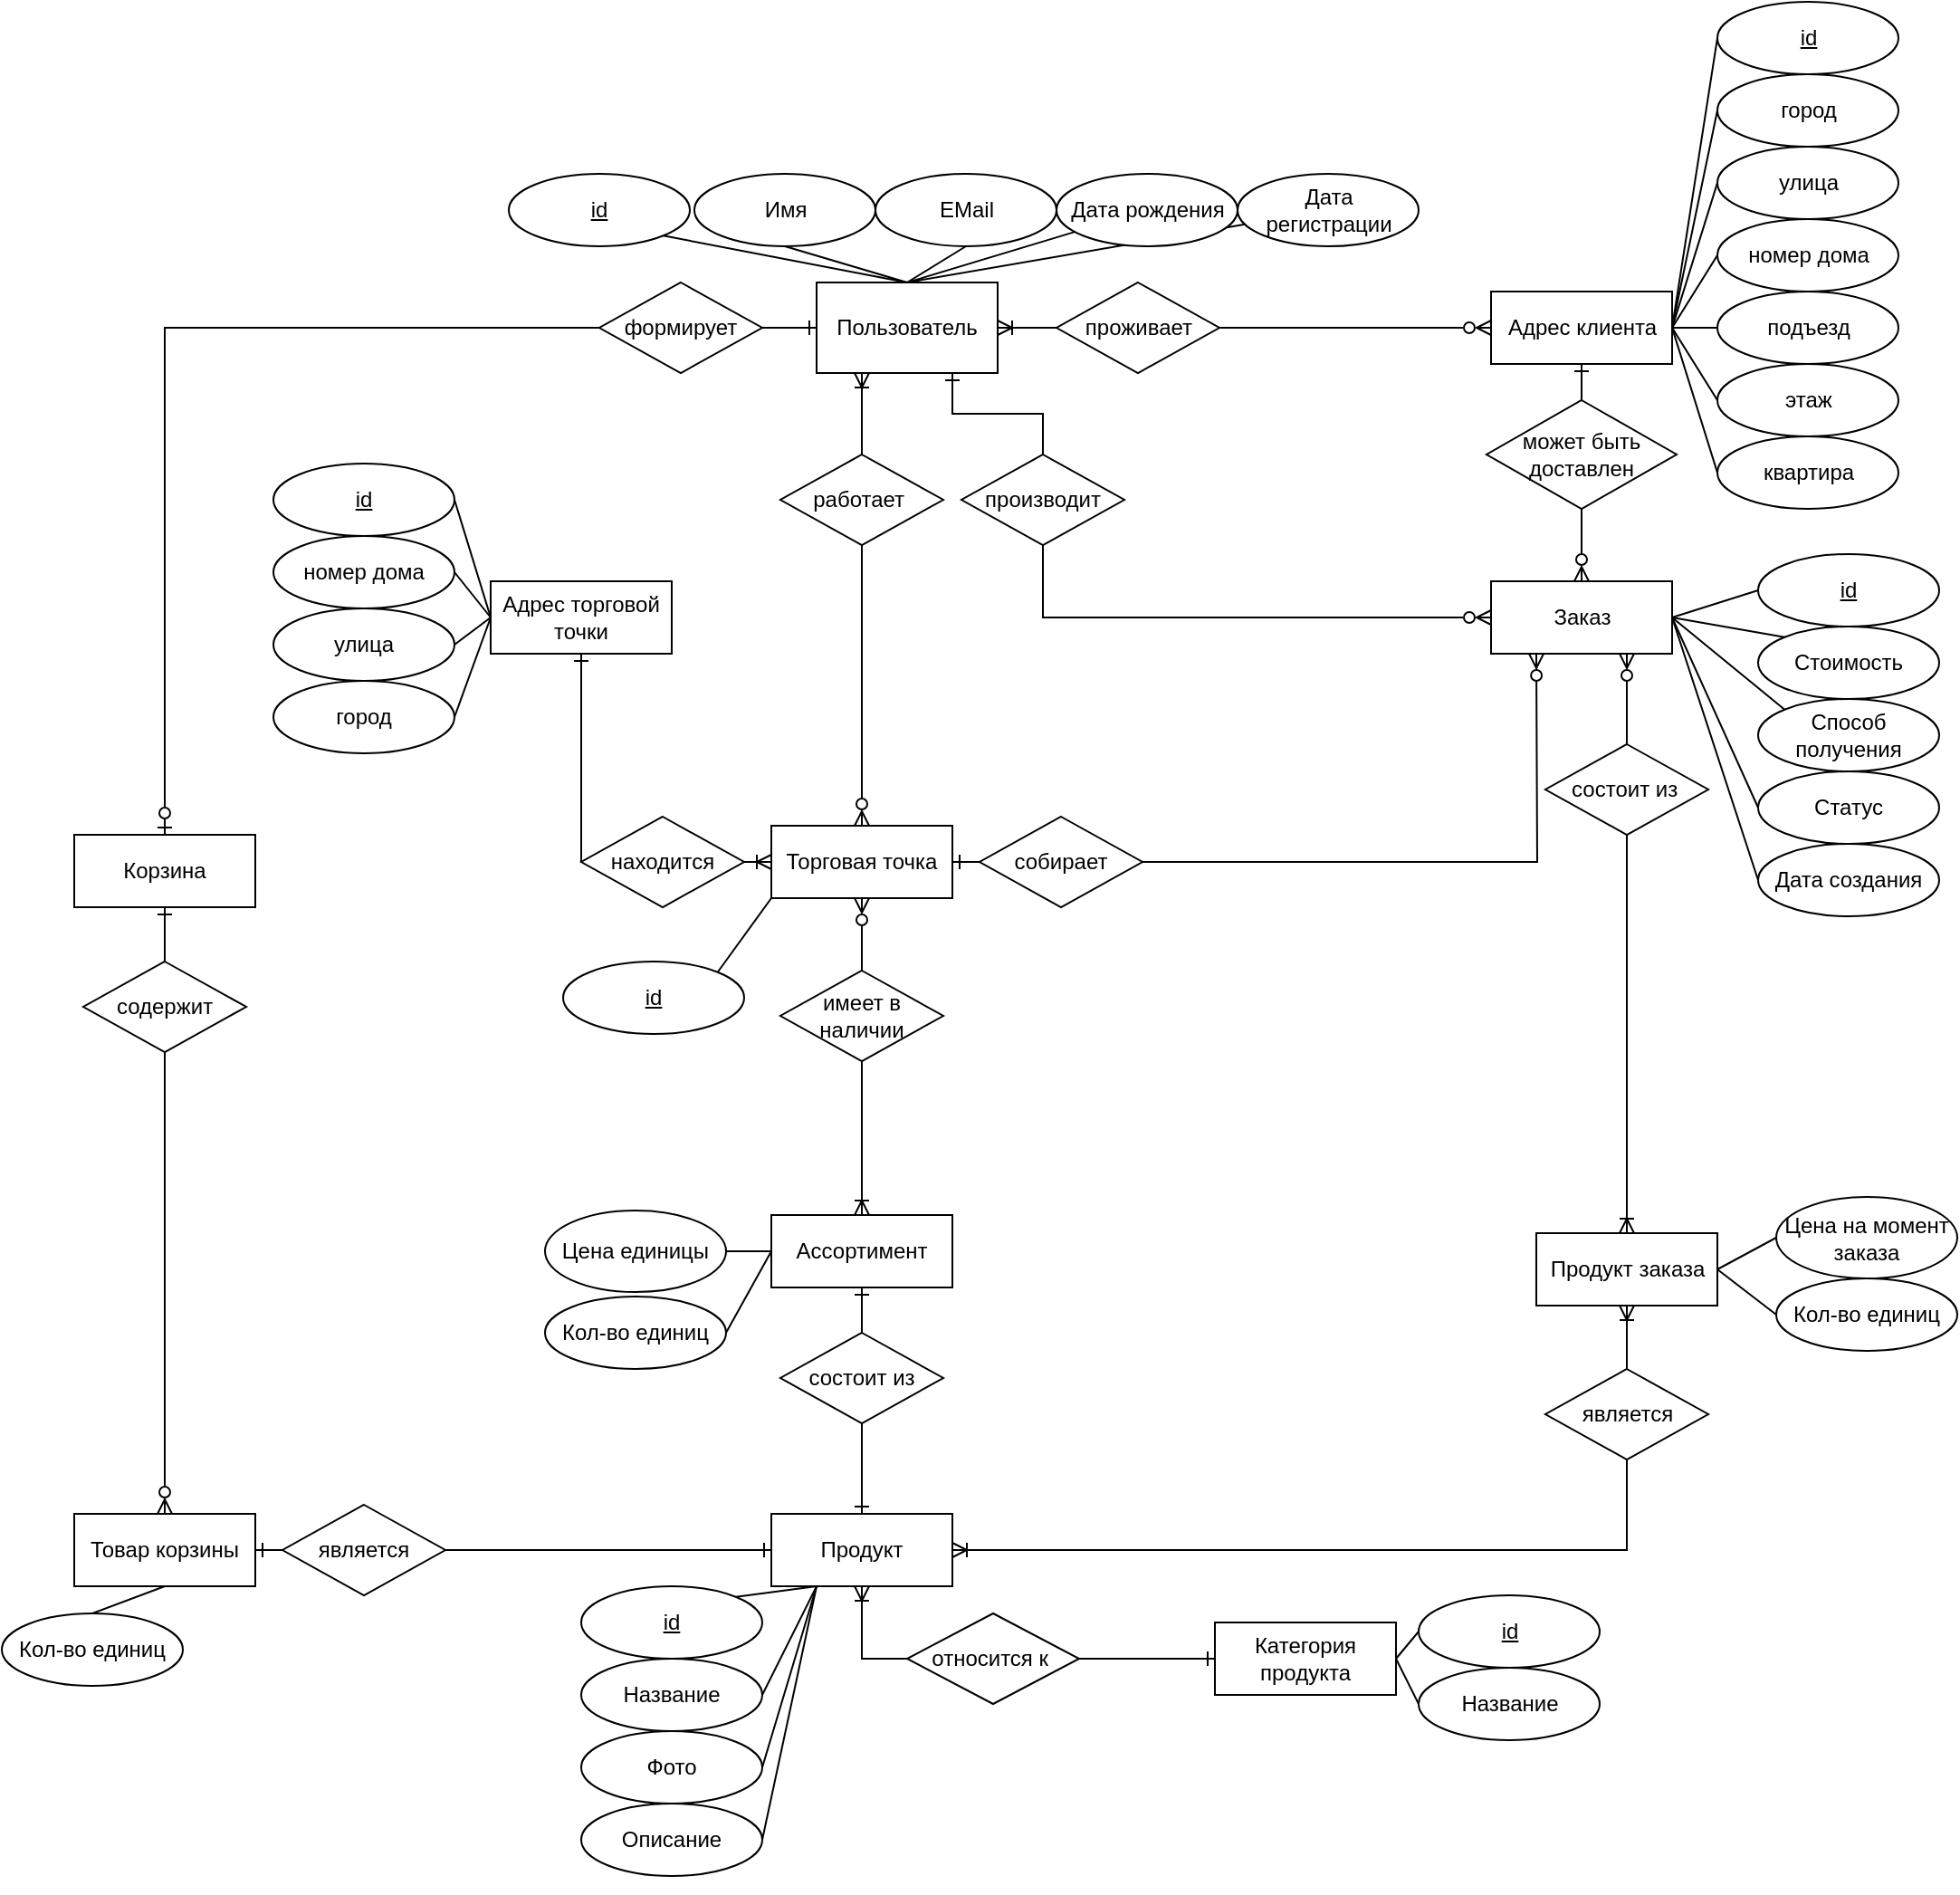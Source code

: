 <mxfile version="20.2.3" type="device"><diagram id="R2lEEEUBdFMjLlhIrx00" name="Page-1"><mxGraphModel dx="2272" dy="1873" grid="1" gridSize="10" guides="1" tooltips="1" connect="1" arrows="1" fold="1" page="1" pageScale="1" pageWidth="850" pageHeight="1100" math="0" shadow="0" extFonts="Permanent Marker^https://fonts.googleapis.com/css?family=Permanent+Marker"><root><mxCell id="0"/><mxCell id="1" parent="0"/><mxCell id="U20FG_ECyOCE9orLA3oo-28" style="rounded=0;orthogonalLoop=1;jettySize=auto;html=1;exitX=0.5;exitY=0;exitDx=0;exitDy=0;endArrow=none;endFill=0;" parent="1" source="U20FG_ECyOCE9orLA3oo-1" target="U20FG_ECyOCE9orLA3oo-9" edge="1"><mxGeometry relative="1" as="geometry"/></mxCell><mxCell id="U20FG_ECyOCE9orLA3oo-31" style="shape=connector;rounded=0;orthogonalLoop=1;jettySize=auto;html=1;exitX=0.5;exitY=0;exitDx=0;exitDy=0;labelBackgroundColor=default;fontFamily=Helvetica;fontSize=11;fontColor=default;endArrow=none;endFill=0;strokeColor=default;" parent="1" source="U20FG_ECyOCE9orLA3oo-1" target="U20FG_ECyOCE9orLA3oo-15" edge="1"><mxGeometry relative="1" as="geometry"/></mxCell><mxCell id="U20FG_ECyOCE9orLA3oo-32" style="shape=connector;rounded=0;orthogonalLoop=1;jettySize=auto;html=1;exitX=0.5;exitY=0;exitDx=0;exitDy=0;entryX=0.5;entryY=1;entryDx=0;entryDy=0;labelBackgroundColor=default;fontFamily=Helvetica;fontSize=11;fontColor=default;endArrow=none;endFill=0;strokeColor=default;" parent="1" source="U20FG_ECyOCE9orLA3oo-1" target="U20FG_ECyOCE9orLA3oo-10" edge="1"><mxGeometry relative="1" as="geometry"/></mxCell><mxCell id="U20FG_ECyOCE9orLA3oo-33" style="shape=connector;rounded=0;orthogonalLoop=1;jettySize=auto;html=1;exitX=0.5;exitY=0;exitDx=0;exitDy=0;entryX=1;entryY=1;entryDx=0;entryDy=0;labelBackgroundColor=default;fontFamily=Helvetica;fontSize=11;fontColor=default;endArrow=none;endFill=0;strokeColor=default;" parent="1" source="U20FG_ECyOCE9orLA3oo-1" target="U20FG_ECyOCE9orLA3oo-7" edge="1"><mxGeometry relative="1" as="geometry"/></mxCell><mxCell id="1pw1rTgj_6xdstITF7Y5-131" style="edgeStyle=orthogonalEdgeStyle;rounded=0;orthogonalLoop=1;jettySize=auto;html=1;exitX=0.75;exitY=1;exitDx=0;exitDy=0;startArrow=ERone;startFill=0;endArrow=none;endFill=0;entryX=0.5;entryY=0;entryDx=0;entryDy=0;" edge="1" parent="1" source="U20FG_ECyOCE9orLA3oo-1" target="1pw1rTgj_6xdstITF7Y5-12"><mxGeometry relative="1" as="geometry"><mxPoint x="400" y="190" as="targetPoint"/></mxGeometry></mxCell><mxCell id="U20FG_ECyOCE9orLA3oo-1" value="Пользователь" style="whiteSpace=wrap;html=1;align=center;" parent="1" vertex="1"><mxGeometry x="270" y="60" width="100" height="50" as="geometry"/></mxCell><mxCell id="U20FG_ECyOCE9orLA3oo-7" value="id" style="ellipse;whiteSpace=wrap;html=1;align=center;fontStyle=4;" parent="1" vertex="1"><mxGeometry x="100" width="100" height="40" as="geometry"/></mxCell><mxCell id="U20FG_ECyOCE9orLA3oo-9" value="Дата рождения" style="ellipse;whiteSpace=wrap;html=1;align=center;" parent="1" vertex="1"><mxGeometry x="402.5" width="100" height="40" as="geometry"/></mxCell><mxCell id="U20FG_ECyOCE9orLA3oo-10" value="Имя" style="ellipse;whiteSpace=wrap;html=1;align=center;" parent="1" vertex="1"><mxGeometry x="202.5" width="100" height="40" as="geometry"/></mxCell><mxCell id="x06Qnozchg4ZHrSEss-6-11" style="edgeStyle=orthogonalEdgeStyle;shape=connector;rounded=0;orthogonalLoop=1;jettySize=auto;html=1;exitX=0.5;exitY=0;exitDx=0;exitDy=0;labelBackgroundColor=default;fontFamily=Helvetica;fontSize=11;fontColor=default;endArrow=ERone;endFill=0;strokeColor=default;entryX=0.5;entryY=1;entryDx=0;entryDy=0;startArrow=none;" parent="1" source="x06Qnozchg4ZHrSEss-6-12" target="x06Qnozchg4ZHrSEss-6-10" edge="1"><mxGeometry relative="1" as="geometry"><mxPoint x="-100" y="485" as="targetPoint"/></mxGeometry></mxCell><mxCell id="x06Qnozchg4ZHrSEss-6-18" style="edgeStyle=orthogonalEdgeStyle;shape=connector;rounded=0;orthogonalLoop=1;jettySize=auto;html=1;exitX=0.5;exitY=0;exitDx=0;exitDy=0;entryX=0.5;entryY=1;entryDx=0;entryDy=0;labelBackgroundColor=default;fontFamily=Helvetica;fontSize=11;fontColor=default;startArrow=none;startFill=0;endArrow=ERzeroToMany;endFill=0;strokeColor=default;" parent="1" source="x06Qnozchg4ZHrSEss-6-19" target="x06Qnozchg4ZHrSEss-6-17" edge="1"><mxGeometry relative="1" as="geometry"/></mxCell><mxCell id="1pw1rTgj_6xdstITF7Y5-3" style="orthogonalLoop=1;jettySize=auto;html=1;entryX=1;entryY=0.5;entryDx=0;entryDy=0;startArrow=none;startFill=0;endArrow=none;endFill=0;rounded=0;exitX=0;exitY=0.5;exitDx=0;exitDy=0;" edge="1" parent="1" source="1pw1rTgj_6xdstITF7Y5-114" target="1pw1rTgj_6xdstITF7Y5-2"><mxGeometry relative="1" as="geometry"><mxPoint x="300" y="780" as="sourcePoint"/></mxGeometry></mxCell><mxCell id="1pw1rTgj_6xdstITF7Y5-69" style="edgeStyle=orthogonalEdgeStyle;rounded=0;orthogonalLoop=1;jettySize=auto;html=1;exitX=1;exitY=0.5;exitDx=0;exitDy=0;entryX=0.5;entryY=1;entryDx=0;entryDy=0;startArrow=ERoneToMany;startFill=0;endArrow=none;endFill=0;" edge="1" parent="1" source="U20FG_ECyOCE9orLA3oo-12" target="1pw1rTgj_6xdstITF7Y5-66"><mxGeometry relative="1" as="geometry"/></mxCell><mxCell id="1pw1rTgj_6xdstITF7Y5-98" style="edgeStyle=orthogonalEdgeStyle;rounded=0;orthogonalLoop=1;jettySize=auto;html=1;exitX=0.5;exitY=1;exitDx=0;exitDy=0;entryX=0;entryY=0.5;entryDx=0;entryDy=0;startArrow=ERoneToMany;startFill=0;endArrow=none;endFill=0;" edge="1" parent="1" source="U20FG_ECyOCE9orLA3oo-12" target="1pw1rTgj_6xdstITF7Y5-97"><mxGeometry relative="1" as="geometry"/></mxCell><mxCell id="1pw1rTgj_6xdstITF7Y5-111" style="edgeStyle=orthogonalEdgeStyle;rounded=0;orthogonalLoop=1;jettySize=auto;html=1;startArrow=ERone;startFill=0;endArrow=none;endFill=0;" edge="1" parent="1" source="U20FG_ECyOCE9orLA3oo-12" target="1pw1rTgj_6xdstITF7Y5-109"><mxGeometry relative="1" as="geometry"/></mxCell><mxCell id="1pw1rTgj_6xdstITF7Y5-118" style="edgeStyle=orthogonalEdgeStyle;rounded=0;orthogonalLoop=1;jettySize=auto;html=1;exitX=0.5;exitY=0;exitDx=0;exitDy=0;entryX=0.5;entryY=1;entryDx=0;entryDy=0;startArrow=ERone;startFill=0;endArrow=none;endFill=0;" edge="1" parent="1" source="U20FG_ECyOCE9orLA3oo-12" target="1pw1rTgj_6xdstITF7Y5-115"><mxGeometry relative="1" as="geometry"/></mxCell><mxCell id="U20FG_ECyOCE9orLA3oo-12" value="Продукт" style="whiteSpace=wrap;html=1;align=center;" parent="1" vertex="1"><mxGeometry x="245" y="740" width="100" height="40" as="geometry"/></mxCell><mxCell id="U20FG_ECyOCE9orLA3oo-13" value="Фото" style="ellipse;whiteSpace=wrap;html=1;align=center;" parent="1" vertex="1"><mxGeometry x="140" y="860" width="100" height="40" as="geometry"/></mxCell><mxCell id="U20FG_ECyOCE9orLA3oo-14" value="Описание" style="ellipse;whiteSpace=wrap;html=1;align=center;" parent="1" vertex="1"><mxGeometry x="140" y="900" width="100" height="40" as="geometry"/></mxCell><mxCell id="U20FG_ECyOCE9orLA3oo-15" value="Дата регистрации" style="ellipse;whiteSpace=wrap;html=1;align=center;" parent="1" vertex="1"><mxGeometry x="502.5" width="100" height="40" as="geometry"/></mxCell><mxCell id="U20FG_ECyOCE9orLA3oo-18" value="id" style="ellipse;whiteSpace=wrap;html=1;align=center;fontStyle=4;" parent="1" vertex="1"><mxGeometry x="140" y="780" width="100" height="40" as="geometry"/></mxCell><mxCell id="U20FG_ECyOCE9orLA3oo-39" value="" style="edgeStyle=orthogonalEdgeStyle;fontSize=12;html=1;endArrow=ERzeroToMany;rounded=0;exitX=1;exitY=0.5;exitDx=0;exitDy=0;startArrow=none;startFill=0;entryX=0;entryY=0.5;entryDx=0;entryDy=0;endFill=0;" parent="1" source="1pw1rTgj_6xdstITF7Y5-32" target="1pw1rTgj_6xdstITF7Y5-34" edge="1"><mxGeometry width="100" height="100" relative="1" as="geometry"><mxPoint x="527.5" y="95" as="sourcePoint"/><mxPoint x="537.5" y="95" as="targetPoint"/><Array as="points"/></mxGeometry></mxCell><mxCell id="U20FG_ECyOCE9orLA3oo-49" style="shape=connector;rounded=0;orthogonalLoop=1;jettySize=auto;html=1;exitX=0.25;exitY=1;exitDx=0;exitDy=0;entryX=1;entryY=0;entryDx=0;entryDy=0;labelBackgroundColor=default;fontFamily=Helvetica;fontSize=11;fontColor=default;endArrow=none;endFill=0;strokeColor=default;" parent="1" source="U20FG_ECyOCE9orLA3oo-12" target="U20FG_ECyOCE9orLA3oo-18" edge="1"><mxGeometry relative="1" as="geometry"><mxPoint x="260" y="380" as="sourcePoint"/><mxPoint x="140" y="410" as="targetPoint"/></mxGeometry></mxCell><mxCell id="U20FG_ECyOCE9orLA3oo-50" style="shape=connector;rounded=0;orthogonalLoop=1;jettySize=auto;html=1;exitX=0.25;exitY=1;exitDx=0;exitDy=0;entryX=1;entryY=0.5;entryDx=0;entryDy=0;labelBackgroundColor=default;fontFamily=Helvetica;fontSize=11;fontColor=default;endArrow=none;endFill=0;strokeColor=default;" parent="1" source="U20FG_ECyOCE9orLA3oo-12" target="U20FG_ECyOCE9orLA3oo-13" edge="1"><mxGeometry relative="1" as="geometry"><mxPoint x="305" y="830" as="sourcePoint"/><mxPoint x="180" y="900" as="targetPoint"/></mxGeometry></mxCell><mxCell id="U20FG_ECyOCE9orLA3oo-52" style="shape=connector;rounded=0;orthogonalLoop=1;jettySize=auto;html=1;exitX=0.25;exitY=1;exitDx=0;exitDy=0;entryX=1;entryY=0.5;entryDx=0;entryDy=0;labelBackgroundColor=default;fontFamily=Helvetica;fontSize=11;fontColor=default;endArrow=none;endFill=0;strokeColor=default;" parent="1" source="U20FG_ECyOCE9orLA3oo-12" target="U20FG_ECyOCE9orLA3oo-14" edge="1"><mxGeometry relative="1" as="geometry"><mxPoint x="315" y="840" as="sourcePoint"/><mxPoint x="190" y="910" as="targetPoint"/></mxGeometry></mxCell><mxCell id="x06Qnozchg4ZHrSEss-6-2" value="улица" style="ellipse;whiteSpace=wrap;html=1;align=center;" parent="1" vertex="1"><mxGeometry x="-30" y="240" width="100" height="40" as="geometry"/></mxCell><mxCell id="x06Qnozchg4ZHrSEss-6-14" style="edgeStyle=orthogonalEdgeStyle;shape=connector;rounded=0;orthogonalLoop=1;jettySize=auto;html=1;entryX=0;entryY=0.5;entryDx=0;entryDy=0;labelBackgroundColor=default;fontFamily=Helvetica;fontSize=11;fontColor=default;startArrow=none;startFill=0;endArrow=ERone;endFill=0;strokeColor=default;exitX=1;exitY=0.5;exitDx=0;exitDy=0;" parent="1" source="1pw1rTgj_6xdstITF7Y5-136" target="U20FG_ECyOCE9orLA3oo-1" edge="1"><mxGeometry relative="1" as="geometry"><mxPoint x="-90" y="175" as="sourcePoint"/><Array as="points"/></mxGeometry></mxCell><mxCell id="x06Qnozchg4ZHrSEss-6-35" style="edgeStyle=orthogonalEdgeStyle;shape=connector;rounded=0;orthogonalLoop=1;jettySize=auto;html=1;exitX=0;exitY=0.5;exitDx=0;exitDy=0;entryX=1;entryY=0.5;entryDx=0;entryDy=0;labelBackgroundColor=default;fontFamily=Helvetica;fontSize=11;fontColor=default;startArrow=none;startFill=0;endArrow=ERone;endFill=0;strokeColor=default;" parent="1" source="x06Qnozchg4ZHrSEss-6-36" target="x06Qnozchg4ZHrSEss-6-17" edge="1"><mxGeometry relative="1" as="geometry"><Array as="points"/></mxGeometry></mxCell><mxCell id="x06Qnozchg4ZHrSEss-6-10" value="Корзина" style="whiteSpace=wrap;html=1;align=center;" parent="1" vertex="1"><mxGeometry x="-140" y="365" width="100" height="40" as="geometry"/></mxCell><mxCell id="x06Qnozchg4ZHrSEss-6-12" value="содержит" style="shape=rhombus;perimeter=rhombusPerimeter;whiteSpace=wrap;html=1;align=center;" parent="1" vertex="1"><mxGeometry x="-135" y="435" width="90" height="50" as="geometry"/></mxCell><mxCell id="x06Qnozchg4ZHrSEss-6-13" value="" style="edgeStyle=orthogonalEdgeStyle;shape=connector;rounded=0;orthogonalLoop=1;jettySize=auto;html=1;exitX=0.5;exitY=0;exitDx=0;exitDy=0;labelBackgroundColor=default;fontFamily=Helvetica;fontSize=11;fontColor=default;endArrow=none;endFill=0;strokeColor=default;entryX=0.5;entryY=1;entryDx=0;entryDy=0;startArrow=ERzeroToMany;startFill=0;" parent="1" source="1pw1rTgj_6xdstITF7Y5-108" target="x06Qnozchg4ZHrSEss-6-12" edge="1"><mxGeometry relative="1" as="geometry"><mxPoint x="-90" y="450" as="targetPoint"/><mxPoint x="270" y="535" as="sourcePoint"/></mxGeometry></mxCell><mxCell id="x06Qnozchg4ZHrSEss-6-16" value="" style="edgeStyle=orthogonalEdgeStyle;shape=connector;rounded=0;orthogonalLoop=1;jettySize=auto;html=1;entryX=0;entryY=0.5;entryDx=0;entryDy=0;labelBackgroundColor=default;fontFamily=Helvetica;fontSize=11;fontColor=default;startArrow=ERzeroToOne;startFill=0;endArrow=none;endFill=0;strokeColor=default;exitX=0.5;exitY=0;exitDx=0;exitDy=0;" parent="1" source="x06Qnozchg4ZHrSEss-6-10" target="1pw1rTgj_6xdstITF7Y5-136" edge="1"><mxGeometry relative="1" as="geometry"><mxPoint x="-90" y="365" as="sourcePoint"/><mxPoint x="-90" y="205" as="targetPoint"/></mxGeometry></mxCell><mxCell id="1pw1rTgj_6xdstITF7Y5-6" style="edgeStyle=none;rounded=0;orthogonalLoop=1;jettySize=auto;html=1;entryX=0.5;entryY=1;entryDx=0;entryDy=0;startArrow=none;startFill=0;endArrow=ERone;endFill=0;exitX=0;exitY=0.5;exitDx=0;exitDy=0;" edge="1" parent="1" source="1pw1rTgj_6xdstITF7Y5-7" target="1pw1rTgj_6xdstITF7Y5-4"><mxGeometry relative="1" as="geometry"><mxPoint x="140" y="380" as="sourcePoint"/><Array as="points"><mxPoint x="140" y="380"/></Array></mxGeometry></mxCell><mxCell id="x06Qnozchg4ZHrSEss-6-17" value="Торговая точка" style="whiteSpace=wrap;html=1;align=center;" parent="1" vertex="1"><mxGeometry x="245" y="360" width="100" height="40" as="geometry"/></mxCell><mxCell id="x06Qnozchg4ZHrSEss-6-19" value="имеет в наличии" style="shape=rhombus;perimeter=rhombusPerimeter;whiteSpace=wrap;html=1;align=center;" parent="1" vertex="1"><mxGeometry x="250" y="440" width="90" height="50" as="geometry"/></mxCell><mxCell id="x06Qnozchg4ZHrSEss-6-20" value="" style="edgeStyle=orthogonalEdgeStyle;shape=connector;rounded=0;orthogonalLoop=1;jettySize=auto;html=1;exitX=0.5;exitY=0;exitDx=0;exitDy=0;entryX=0.5;entryY=1;entryDx=0;entryDy=0;labelBackgroundColor=default;fontFamily=Helvetica;fontSize=11;fontColor=default;startArrow=ERoneToMany;startFill=0;endArrow=none;endFill=0;strokeColor=default;" parent="1" source="1pw1rTgj_6xdstITF7Y5-114" target="x06Qnozchg4ZHrSEss-6-19" edge="1"><mxGeometry relative="1" as="geometry"><mxPoint x="290" y="515" as="sourcePoint"/><mxPoint x="260" y="375" as="targetPoint"/></mxGeometry></mxCell><mxCell id="x06Qnozchg4ZHrSEss-6-25" value="город" style="ellipse;whiteSpace=wrap;html=1;align=center;" parent="1" vertex="1"><mxGeometry x="-30" y="280" width="100" height="40" as="geometry"/></mxCell><mxCell id="x06Qnozchg4ZHrSEss-6-27" style="rounded=0;orthogonalLoop=1;jettySize=auto;html=1;endArrow=none;endFill=0;entryX=1;entryY=0.5;entryDx=0;entryDy=0;exitX=0;exitY=0.5;exitDx=0;exitDy=0;" parent="1" target="x06Qnozchg4ZHrSEss-6-25" edge="1" source="1pw1rTgj_6xdstITF7Y5-4"><mxGeometry relative="1" as="geometry"><mxPoint x="-150" y="390" as="sourcePoint"/><mxPoint x="-181.538" y="89.991" as="targetPoint"/></mxGeometry></mxCell><mxCell id="x06Qnozchg4ZHrSEss-6-28" value="id" style="ellipse;whiteSpace=wrap;html=1;align=center;fontStyle=4;" parent="1" vertex="1"><mxGeometry x="130" y="435" width="100" height="40" as="geometry"/></mxCell><mxCell id="x06Qnozchg4ZHrSEss-6-31" style="shape=connector;rounded=0;orthogonalLoop=1;jettySize=auto;html=1;exitX=0;exitY=1;exitDx=0;exitDy=0;labelBackgroundColor=default;fontFamily=Helvetica;fontSize=11;fontColor=default;endArrow=none;endFill=0;strokeColor=default;entryX=1;entryY=0;entryDx=0;entryDy=0;" parent="1" source="x06Qnozchg4ZHrSEss-6-17" target="x06Qnozchg4ZHrSEss-6-28" edge="1"><mxGeometry relative="1" as="geometry"><mxPoint x="335" y="190" as="sourcePoint"/><mxPoint x="433.321" y="78.854" as="targetPoint"/></mxGeometry></mxCell><mxCell id="x06Qnozchg4ZHrSEss-6-33" style="rounded=0;orthogonalLoop=1;jettySize=auto;html=1;exitX=0;exitY=0.5;exitDx=0;exitDy=0;endArrow=none;endFill=0;entryX=1;entryY=0.5;entryDx=0;entryDy=0;" parent="1" source="1pw1rTgj_6xdstITF7Y5-4" target="x06Qnozchg4ZHrSEss-6-2" edge="1"><mxGeometry relative="1" as="geometry"><mxPoint x="-140" y="390" as="sourcePoint"/><mxPoint x="-80" y="400" as="targetPoint"/></mxGeometry></mxCell><mxCell id="1pw1rTgj_6xdstITF7Y5-13" style="edgeStyle=none;rounded=0;orthogonalLoop=1;jettySize=auto;html=1;exitX=1;exitY=0.5;exitDx=0;exitDy=0;entryX=0.25;entryY=1;entryDx=0;entryDy=0;startArrow=none;startFill=0;endArrow=ERzeroToMany;endFill=0;" edge="1" parent="1" source="x06Qnozchg4ZHrSEss-6-36" target="1pw1rTgj_6xdstITF7Y5-11"><mxGeometry relative="1" as="geometry"><Array as="points"><mxPoint x="668" y="380"/></Array></mxGeometry></mxCell><mxCell id="x06Qnozchg4ZHrSEss-6-45" value="номер дома" style="ellipse;whiteSpace=wrap;html=1;align=center;" parent="1" vertex="1"><mxGeometry x="-30" y="200" width="100" height="40" as="geometry"/></mxCell><mxCell id="x06Qnozchg4ZHrSEss-6-46" style="rounded=0;orthogonalLoop=1;jettySize=auto;html=1;exitX=0;exitY=0.5;exitDx=0;exitDy=0;endArrow=none;endFill=0;entryX=1;entryY=0.5;entryDx=0;entryDy=0;" parent="1" source="1pw1rTgj_6xdstITF7Y5-4" target="x06Qnozchg4ZHrSEss-6-45" edge="1"><mxGeometry relative="1" as="geometry"><mxPoint x="-140" y="400" as="sourcePoint"/><mxPoint x="-87" y="387" as="targetPoint"/></mxGeometry></mxCell><mxCell id="x06Qnozchg4ZHrSEss-6-62" value="Название" style="ellipse;whiteSpace=wrap;html=1;align=center;" parent="1" vertex="1"><mxGeometry x="140" y="820" width="100" height="40" as="geometry"/></mxCell><mxCell id="x06Qnozchg4ZHrSEss-6-64" style="shape=connector;rounded=0;orthogonalLoop=1;jettySize=auto;html=1;exitX=0.25;exitY=1;exitDx=0;exitDy=0;labelBackgroundColor=default;fontFamily=Helvetica;fontSize=11;fontColor=default;endArrow=none;endFill=0;strokeColor=default;entryX=1;entryY=0.5;entryDx=0;entryDy=0;" parent="1" source="U20FG_ECyOCE9orLA3oo-12" target="x06Qnozchg4ZHrSEss-6-62" edge="1"><mxGeometry relative="1" as="geometry"><mxPoint x="310" y="790" as="sourcePoint"/><mxPoint x="320" y="910" as="targetPoint"/></mxGeometry></mxCell><mxCell id="x06Qnozchg4ZHrSEss-6-65" value="EMail" style="ellipse;whiteSpace=wrap;html=1;align=center;" parent="1" vertex="1"><mxGeometry x="302.5" width="100" height="40" as="geometry"/></mxCell><mxCell id="x06Qnozchg4ZHrSEss-6-67" style="shape=connector;rounded=0;orthogonalLoop=1;jettySize=auto;html=1;exitX=0.5;exitY=0;exitDx=0;exitDy=0;entryX=0.5;entryY=1;entryDx=0;entryDy=0;labelBackgroundColor=default;fontFamily=Helvetica;fontSize=11;fontColor=default;endArrow=none;endFill=0;strokeColor=default;" parent="1" source="U20FG_ECyOCE9orLA3oo-1" target="x06Qnozchg4ZHrSEss-6-65" edge="1"><mxGeometry relative="1" as="geometry"><mxPoint x="337.5" y="85" as="sourcePoint"/><mxPoint x="247.5" y="5" as="targetPoint"/></mxGeometry></mxCell><mxCell id="1pw1rTgj_6xdstITF7Y5-1" style="edgeStyle=orthogonalEdgeStyle;rounded=0;orthogonalLoop=1;jettySize=auto;html=1;exitX=0.5;exitY=1;exitDx=0;exitDy=0;startArrow=ERzeroToOne;startFill=0;endArrow=ERzeroToMany;endFill=0;" edge="1" parent="1" source="U20FG_ECyOCE9orLA3oo-14" target="U20FG_ECyOCE9orLA3oo-14"><mxGeometry relative="1" as="geometry"/></mxCell><mxCell id="1pw1rTgj_6xdstITF7Y5-2" value="Цена единицы" style="ellipse;whiteSpace=wrap;html=1;align=center;" vertex="1" parent="1"><mxGeometry x="120" y="572.5" width="100" height="45" as="geometry"/></mxCell><mxCell id="1pw1rTgj_6xdstITF7Y5-4" value="Адрес торговой точки" style="whiteSpace=wrap;html=1;align=center;" vertex="1" parent="1"><mxGeometry x="90" y="225" width="100" height="40" as="geometry"/></mxCell><mxCell id="1pw1rTgj_6xdstITF7Y5-7" value="находится" style="shape=rhombus;perimeter=rhombusPerimeter;whiteSpace=wrap;html=1;align=center;" vertex="1" parent="1"><mxGeometry x="140" y="355" width="90" height="50" as="geometry"/></mxCell><mxCell id="1pw1rTgj_6xdstITF7Y5-8" value="" style="edgeStyle=none;rounded=0;orthogonalLoop=1;jettySize=auto;html=1;exitX=0;exitY=0.5;exitDx=0;exitDy=0;entryX=1;entryY=0.5;entryDx=0;entryDy=0;startArrow=ERoneToMany;startFill=0;endArrow=none;endFill=0;" edge="1" parent="1" source="x06Qnozchg4ZHrSEss-6-17" target="1pw1rTgj_6xdstITF7Y5-7"><mxGeometry relative="1" as="geometry"><mxPoint x="350" y="380" as="sourcePoint"/><mxPoint x="510" y="380" as="targetPoint"/></mxGeometry></mxCell><mxCell id="1pw1rTgj_6xdstITF7Y5-65" style="edgeStyle=orthogonalEdgeStyle;rounded=0;orthogonalLoop=1;jettySize=auto;html=1;exitX=0.5;exitY=0;exitDx=0;exitDy=0;entryX=0.5;entryY=1;entryDx=0;entryDy=0;startArrow=ERzeroToMany;startFill=0;endArrow=none;endFill=0;" edge="1" parent="1" source="1pw1rTgj_6xdstITF7Y5-11" target="1pw1rTgj_6xdstITF7Y5-57"><mxGeometry relative="1" as="geometry"/></mxCell><mxCell id="1pw1rTgj_6xdstITF7Y5-11" value="Заказ" style="whiteSpace=wrap;html=1;align=center;" vertex="1" parent="1"><mxGeometry x="642.5" y="225" width="100" height="40" as="geometry"/></mxCell><mxCell id="1pw1rTgj_6xdstITF7Y5-15" style="edgeStyle=orthogonalEdgeStyle;rounded=0;orthogonalLoop=1;jettySize=auto;html=1;exitX=0.5;exitY=1;exitDx=0;exitDy=0;startArrow=none;startFill=0;endArrow=ERzeroToMany;endFill=0;entryX=0;entryY=0.5;entryDx=0;entryDy=0;" edge="1" parent="1" source="1pw1rTgj_6xdstITF7Y5-12" target="1pw1rTgj_6xdstITF7Y5-11"><mxGeometry relative="1" as="geometry"><mxPoint x="640" y="290" as="targetPoint"/></mxGeometry></mxCell><mxCell id="1pw1rTgj_6xdstITF7Y5-12" value="производит" style="shape=rhombus;perimeter=rhombusPerimeter;whiteSpace=wrap;html=1;align=center;" vertex="1" parent="1"><mxGeometry x="350" y="155" width="90" height="50" as="geometry"/></mxCell><mxCell id="1pw1rTgj_6xdstITF7Y5-16" value="id" style="ellipse;whiteSpace=wrap;html=1;align=center;fontStyle=4;" vertex="1" parent="1"><mxGeometry x="790" y="210" width="100" height="40" as="geometry"/></mxCell><mxCell id="1pw1rTgj_6xdstITF7Y5-20" value="Стоимость" style="ellipse;whiteSpace=wrap;html=1;align=center;" vertex="1" parent="1"><mxGeometry x="790" y="250" width="100" height="40" as="geometry"/></mxCell><mxCell id="1pw1rTgj_6xdstITF7Y5-21" value="Способ получения" style="ellipse;whiteSpace=wrap;html=1;align=center;" vertex="1" parent="1"><mxGeometry x="790" y="290" width="100" height="40" as="geometry"/></mxCell><mxCell id="1pw1rTgj_6xdstITF7Y5-22" value="Статус" style="ellipse;whiteSpace=wrap;html=1;align=center;" vertex="1" parent="1"><mxGeometry x="790" y="330" width="100" height="40" as="geometry"/></mxCell><mxCell id="1pw1rTgj_6xdstITF7Y5-23" value="Дата создания" style="ellipse;whiteSpace=wrap;html=1;align=center;" vertex="1" parent="1"><mxGeometry x="790" y="370" width="100" height="40" as="geometry"/></mxCell><mxCell id="1pw1rTgj_6xdstITF7Y5-26" style="shape=connector;rounded=0;orthogonalLoop=1;jettySize=auto;html=1;exitX=1;exitY=0.5;exitDx=0;exitDy=0;entryX=0;entryY=0.5;entryDx=0;entryDy=0;labelBackgroundColor=default;fontFamily=Helvetica;fontSize=11;fontColor=default;endArrow=none;endFill=0;strokeColor=default;" edge="1" parent="1" source="1pw1rTgj_6xdstITF7Y5-11" target="1pw1rTgj_6xdstITF7Y5-23"><mxGeometry relative="1" as="geometry"><mxPoint x="384.64" y="239.14" as="sourcePoint"/><mxPoint x="284.995" y="264.998" as="targetPoint"/></mxGeometry></mxCell><mxCell id="1pw1rTgj_6xdstITF7Y5-27" style="shape=connector;rounded=0;orthogonalLoop=1;jettySize=auto;html=1;exitX=1;exitY=0.5;exitDx=0;exitDy=0;entryX=0;entryY=0.5;entryDx=0;entryDy=0;labelBackgroundColor=default;fontFamily=Helvetica;fontSize=11;fontColor=default;endArrow=none;endFill=0;strokeColor=default;startArrow=none;" edge="1" parent="1" source="1pw1rTgj_6xdstITF7Y5-11" target="1pw1rTgj_6xdstITF7Y5-22"><mxGeometry relative="1" as="geometry"><mxPoint x="394.64" y="249.14" as="sourcePoint"/><mxPoint x="294.995" y="274.998" as="targetPoint"/></mxGeometry></mxCell><mxCell id="1pw1rTgj_6xdstITF7Y5-28" style="shape=connector;rounded=0;orthogonalLoop=1;jettySize=auto;html=1;exitX=1;exitY=0.5;exitDx=0;exitDy=0;entryX=0;entryY=0;entryDx=0;entryDy=0;labelBackgroundColor=default;fontFamily=Helvetica;fontSize=11;fontColor=default;endArrow=none;endFill=0;strokeColor=default;" edge="1" parent="1" source="1pw1rTgj_6xdstITF7Y5-11" target="1pw1rTgj_6xdstITF7Y5-21"><mxGeometry relative="1" as="geometry"><mxPoint x="404.64" y="259.14" as="sourcePoint"/><mxPoint x="304.995" y="284.998" as="targetPoint"/></mxGeometry></mxCell><mxCell id="1pw1rTgj_6xdstITF7Y5-29" style="shape=connector;rounded=0;orthogonalLoop=1;jettySize=auto;html=1;exitX=1;exitY=0.5;exitDx=0;exitDy=0;entryX=0;entryY=0;entryDx=0;entryDy=0;labelBackgroundColor=default;fontFamily=Helvetica;fontSize=11;fontColor=default;endArrow=none;endFill=0;strokeColor=default;" edge="1" parent="1" source="1pw1rTgj_6xdstITF7Y5-11" target="1pw1rTgj_6xdstITF7Y5-20"><mxGeometry relative="1" as="geometry"><mxPoint x="414.64" y="269.14" as="sourcePoint"/><mxPoint x="314.995" y="294.998" as="targetPoint"/></mxGeometry></mxCell><mxCell id="1pw1rTgj_6xdstITF7Y5-30" style="shape=connector;rounded=0;orthogonalLoop=1;jettySize=auto;html=1;exitX=1;exitY=0.5;exitDx=0;exitDy=0;entryX=0;entryY=0.5;entryDx=0;entryDy=0;labelBackgroundColor=default;fontFamily=Helvetica;fontSize=11;fontColor=default;endArrow=none;endFill=0;strokeColor=default;" edge="1" parent="1" source="1pw1rTgj_6xdstITF7Y5-11" target="1pw1rTgj_6xdstITF7Y5-16"><mxGeometry relative="1" as="geometry"><mxPoint x="424.64" y="279.14" as="sourcePoint"/><mxPoint x="324.995" y="304.998" as="targetPoint"/></mxGeometry></mxCell><mxCell id="1pw1rTgj_6xdstITF7Y5-32" value="проживает" style="shape=rhombus;perimeter=rhombusPerimeter;whiteSpace=wrap;html=1;align=center;" vertex="1" parent="1"><mxGeometry x="402.5" y="60" width="90" height="50" as="geometry"/></mxCell><mxCell id="1pw1rTgj_6xdstITF7Y5-33" value="" style="edgeStyle=orthogonalEdgeStyle;fontSize=12;html=1;endArrow=none;rounded=0;exitX=1;exitY=0.5;exitDx=0;exitDy=0;startArrow=ERoneToMany;startFill=0;entryX=0;entryY=0.5;entryDx=0;entryDy=0;" edge="1" parent="1" source="U20FG_ECyOCE9orLA3oo-1" target="1pw1rTgj_6xdstITF7Y5-32"><mxGeometry width="100" height="100" relative="1" as="geometry"><mxPoint x="377.5" y="95" as="sourcePoint"/><mxPoint x="437.5" y="95" as="targetPoint"/></mxGeometry></mxCell><mxCell id="1pw1rTgj_6xdstITF7Y5-63" style="edgeStyle=orthogonalEdgeStyle;rounded=0;orthogonalLoop=1;jettySize=auto;html=1;startArrow=ERone;startFill=0;endArrow=none;endFill=0;" edge="1" parent="1" source="1pw1rTgj_6xdstITF7Y5-34" target="1pw1rTgj_6xdstITF7Y5-57"><mxGeometry relative="1" as="geometry"/></mxCell><mxCell id="1pw1rTgj_6xdstITF7Y5-34" value="Адрес клиента" style="whiteSpace=wrap;html=1;align=center;" vertex="1" parent="1"><mxGeometry x="642.5" y="65" width="100" height="40" as="geometry"/></mxCell><mxCell id="1pw1rTgj_6xdstITF7Y5-35" value="город" style="ellipse;whiteSpace=wrap;html=1;align=center;" vertex="1" parent="1"><mxGeometry x="767.5" y="-55" width="100" height="40" as="geometry"/></mxCell><mxCell id="1pw1rTgj_6xdstITF7Y5-36" value="улица" style="ellipse;whiteSpace=wrap;html=1;align=center;" vertex="1" parent="1"><mxGeometry x="767.5" y="-15" width="100" height="40" as="geometry"/></mxCell><mxCell id="1pw1rTgj_6xdstITF7Y5-37" value="номер дома" style="ellipse;whiteSpace=wrap;html=1;align=center;" vertex="1" parent="1"><mxGeometry x="767.5" y="25" width="100" height="40" as="geometry"/></mxCell><mxCell id="1pw1rTgj_6xdstITF7Y5-38" value="подъезд" style="ellipse;whiteSpace=wrap;html=1;align=center;" vertex="1" parent="1"><mxGeometry x="767.5" y="65" width="100" height="40" as="geometry"/></mxCell><mxCell id="1pw1rTgj_6xdstITF7Y5-39" value="этаж" style="ellipse;whiteSpace=wrap;html=1;align=center;" vertex="1" parent="1"><mxGeometry x="767.5" y="105" width="100" height="40" as="geometry"/></mxCell><mxCell id="1pw1rTgj_6xdstITF7Y5-41" value="квартира" style="ellipse;whiteSpace=wrap;html=1;align=center;" vertex="1" parent="1"><mxGeometry x="767.5" y="145" width="100" height="40" as="geometry"/></mxCell><mxCell id="1pw1rTgj_6xdstITF7Y5-44" value="id" style="ellipse;whiteSpace=wrap;html=1;align=center;fontStyle=4;" vertex="1" parent="1"><mxGeometry x="767.5" y="-95" width="100" height="40" as="geometry"/></mxCell><mxCell id="1pw1rTgj_6xdstITF7Y5-45" value="id" style="ellipse;whiteSpace=wrap;html=1;align=center;fontStyle=4;" vertex="1" parent="1"><mxGeometry x="-30" y="160" width="100" height="40" as="geometry"/></mxCell><mxCell id="1pw1rTgj_6xdstITF7Y5-47" style="rounded=0;orthogonalLoop=1;jettySize=auto;html=1;exitX=0;exitY=0.5;exitDx=0;exitDy=0;endArrow=none;endFill=0;entryX=1;entryY=0.5;entryDx=0;entryDy=0;" edge="1" parent="1" source="1pw1rTgj_6xdstITF7Y5-4" target="1pw1rTgj_6xdstITF7Y5-45"><mxGeometry relative="1" as="geometry"><mxPoint x="70" y="420" as="sourcePoint"/><mxPoint x="100" y="480" as="targetPoint"/></mxGeometry></mxCell><mxCell id="1pw1rTgj_6xdstITF7Y5-49" style="rounded=0;orthogonalLoop=1;jettySize=auto;html=1;endArrow=none;endFill=0;entryX=0;entryY=0.5;entryDx=0;entryDy=0;exitX=1;exitY=0.5;exitDx=0;exitDy=0;" edge="1" parent="1" source="1pw1rTgj_6xdstITF7Y5-34" target="1pw1rTgj_6xdstITF7Y5-35"><mxGeometry relative="1" as="geometry"><mxPoint x="937.5" y="-55" as="sourcePoint"/><mxPoint x="967.5" y="85" as="targetPoint"/></mxGeometry></mxCell><mxCell id="1pw1rTgj_6xdstITF7Y5-50" style="rounded=0;orthogonalLoop=1;jettySize=auto;html=1;endArrow=none;endFill=0;entryX=0;entryY=0.5;entryDx=0;entryDy=0;exitX=1;exitY=0.5;exitDx=0;exitDy=0;" edge="1" parent="1" source="1pw1rTgj_6xdstITF7Y5-34" target="1pw1rTgj_6xdstITF7Y5-36"><mxGeometry relative="1" as="geometry"><mxPoint x="937.5" y="-55" as="sourcePoint"/><mxPoint x="967.5" y="85" as="targetPoint"/></mxGeometry></mxCell><mxCell id="1pw1rTgj_6xdstITF7Y5-51" style="rounded=0;orthogonalLoop=1;jettySize=auto;html=1;endArrow=none;endFill=0;entryX=0;entryY=0.5;entryDx=0;entryDy=0;exitX=1;exitY=0.5;exitDx=0;exitDy=0;" edge="1" parent="1" source="1pw1rTgj_6xdstITF7Y5-34" target="1pw1rTgj_6xdstITF7Y5-37"><mxGeometry relative="1" as="geometry"><mxPoint x="947.5" y="-45" as="sourcePoint"/><mxPoint x="977.5" y="95" as="targetPoint"/></mxGeometry></mxCell><mxCell id="1pw1rTgj_6xdstITF7Y5-52" style="rounded=0;orthogonalLoop=1;jettySize=auto;html=1;endArrow=none;endFill=0;entryX=0;entryY=0.5;entryDx=0;entryDy=0;exitX=1;exitY=0.5;exitDx=0;exitDy=0;" edge="1" parent="1" source="1pw1rTgj_6xdstITF7Y5-34" target="1pw1rTgj_6xdstITF7Y5-44"><mxGeometry relative="1" as="geometry"><mxPoint x="957.5" y="-35" as="sourcePoint"/><mxPoint x="987.5" y="105" as="targetPoint"/></mxGeometry></mxCell><mxCell id="1pw1rTgj_6xdstITF7Y5-53" style="rounded=0;orthogonalLoop=1;jettySize=auto;html=1;endArrow=none;endFill=0;entryX=0;entryY=0.5;entryDx=0;entryDy=0;exitX=1;exitY=0.5;exitDx=0;exitDy=0;" edge="1" parent="1" source="1pw1rTgj_6xdstITF7Y5-34" target="1pw1rTgj_6xdstITF7Y5-38"><mxGeometry relative="1" as="geometry"><mxPoint x="967.5" y="-25" as="sourcePoint"/><mxPoint x="997.5" y="115" as="targetPoint"/></mxGeometry></mxCell><mxCell id="1pw1rTgj_6xdstITF7Y5-54" style="rounded=0;orthogonalLoop=1;jettySize=auto;html=1;endArrow=none;endFill=0;entryX=0;entryY=0.5;entryDx=0;entryDy=0;exitX=1;exitY=0.5;exitDx=0;exitDy=0;" edge="1" parent="1" source="1pw1rTgj_6xdstITF7Y5-34" target="1pw1rTgj_6xdstITF7Y5-39"><mxGeometry relative="1" as="geometry"><mxPoint x="740" y="140" as="sourcePoint"/><mxPoint x="1010" y="170" as="targetPoint"/></mxGeometry></mxCell><mxCell id="1pw1rTgj_6xdstITF7Y5-55" style="rounded=0;orthogonalLoop=1;jettySize=auto;html=1;endArrow=none;endFill=0;entryX=0;entryY=0.5;entryDx=0;entryDy=0;exitX=1;exitY=0.5;exitDx=0;exitDy=0;" edge="1" parent="1" source="1pw1rTgj_6xdstITF7Y5-34" target="1pw1rTgj_6xdstITF7Y5-41"><mxGeometry relative="1" as="geometry"><mxPoint x="990" y="40" as="sourcePoint"/><mxPoint x="1020" y="180" as="targetPoint"/></mxGeometry></mxCell><mxCell id="x06Qnozchg4ZHrSEss-6-36" value="собирает" style="shape=rhombus;perimeter=rhombusPerimeter;whiteSpace=wrap;html=1;align=center;" parent="1" vertex="1"><mxGeometry x="360" y="355" width="90" height="50" as="geometry"/></mxCell><mxCell id="1pw1rTgj_6xdstITF7Y5-57" value="может быть доставлен" style="shape=rhombus;perimeter=rhombusPerimeter;whiteSpace=wrap;html=1;align=center;" vertex="1" parent="1"><mxGeometry x="640" y="125" width="105" height="60" as="geometry"/></mxCell><mxCell id="1pw1rTgj_6xdstITF7Y5-66" value="является" style="shape=rhombus;perimeter=rhombusPerimeter;whiteSpace=wrap;html=1;align=center;" vertex="1" parent="1"><mxGeometry x="672.5" y="660" width="90" height="50" as="geometry"/></mxCell><mxCell id="1pw1rTgj_6xdstITF7Y5-133" style="edgeStyle=orthogonalEdgeStyle;rounded=0;orthogonalLoop=1;jettySize=auto;html=1;exitX=0.5;exitY=0;exitDx=0;exitDy=0;entryX=0.25;entryY=1;entryDx=0;entryDy=0;startArrow=none;startFill=0;endArrow=ERoneToMany;endFill=0;" edge="1" parent="1" source="1pw1rTgj_6xdstITF7Y5-76" target="U20FG_ECyOCE9orLA3oo-1"><mxGeometry relative="1" as="geometry"/></mxCell><mxCell id="1pw1rTgj_6xdstITF7Y5-134" style="edgeStyle=orthogonalEdgeStyle;rounded=0;orthogonalLoop=1;jettySize=auto;html=1;exitX=0.5;exitY=1;exitDx=0;exitDy=0;startArrow=none;startFill=0;endArrow=ERzeroToMany;endFill=0;" edge="1" parent="1" source="1pw1rTgj_6xdstITF7Y5-76" target="x06Qnozchg4ZHrSEss-6-17"><mxGeometry relative="1" as="geometry"/></mxCell><mxCell id="1pw1rTgj_6xdstITF7Y5-76" value="работает&amp;nbsp;" style="shape=rhombus;perimeter=rhombusPerimeter;whiteSpace=wrap;html=1;align=center;" vertex="1" parent="1"><mxGeometry x="250" y="155" width="90" height="50" as="geometry"/></mxCell><mxCell id="1pw1rTgj_6xdstITF7Y5-84" style="edgeStyle=orthogonalEdgeStyle;rounded=0;orthogonalLoop=1;jettySize=auto;html=1;exitX=0.5;exitY=1;exitDx=0;exitDy=0;startArrow=ERoneToMany;startFill=0;endArrow=none;endFill=0;" edge="1" parent="1"><mxGeometry relative="1" as="geometry"><mxPoint x="180" y="440" as="sourcePoint"/><mxPoint x="180" y="440" as="targetPoint"/></mxGeometry></mxCell><mxCell id="1pw1rTgj_6xdstITF7Y5-97" value="относится к&amp;nbsp;" style="shape=rhombus;perimeter=rhombusPerimeter;whiteSpace=wrap;html=1;align=center;" vertex="1" parent="1"><mxGeometry x="320" y="795" width="95" height="50" as="geometry"/></mxCell><mxCell id="1pw1rTgj_6xdstITF7Y5-101" style="edgeStyle=orthogonalEdgeStyle;rounded=0;orthogonalLoop=1;jettySize=auto;html=1;exitX=0;exitY=0.5;exitDx=0;exitDy=0;entryX=1;entryY=0.5;entryDx=0;entryDy=0;startArrow=ERone;startFill=0;endArrow=none;endFill=0;" edge="1" parent="1" source="1pw1rTgj_6xdstITF7Y5-99" target="1pw1rTgj_6xdstITF7Y5-97"><mxGeometry relative="1" as="geometry"/></mxCell><mxCell id="1pw1rTgj_6xdstITF7Y5-99" value="Категория продукта" style="whiteSpace=wrap;html=1;align=center;" vertex="1" parent="1"><mxGeometry x="490" y="800" width="100" height="40" as="geometry"/></mxCell><mxCell id="1pw1rTgj_6xdstITF7Y5-102" value="id" style="ellipse;whiteSpace=wrap;html=1;align=center;fontStyle=4;" vertex="1" parent="1"><mxGeometry x="602.5" y="785" width="100" height="40" as="geometry"/></mxCell><mxCell id="1pw1rTgj_6xdstITF7Y5-103" value="Название" style="ellipse;whiteSpace=wrap;html=1;align=center;" vertex="1" parent="1"><mxGeometry x="602.5" y="825" width="100" height="40" as="geometry"/></mxCell><mxCell id="1pw1rTgj_6xdstITF7Y5-106" style="shape=connector;rounded=0;orthogonalLoop=1;jettySize=auto;html=1;exitX=0;exitY=0.5;exitDx=0;exitDy=0;entryX=1;entryY=0.5;entryDx=0;entryDy=0;labelBackgroundColor=default;fontFamily=Helvetica;fontSize=11;fontColor=default;endArrow=none;endFill=0;strokeColor=default;" edge="1" parent="1" source="1pw1rTgj_6xdstITF7Y5-102" target="1pw1rTgj_6xdstITF7Y5-99"><mxGeometry relative="1" as="geometry"><mxPoint x="450" y="535" as="sourcePoint"/><mxPoint x="390" y="635" as="targetPoint"/></mxGeometry></mxCell><mxCell id="1pw1rTgj_6xdstITF7Y5-107" style="shape=connector;rounded=0;orthogonalLoop=1;jettySize=auto;html=1;exitX=0;exitY=0.5;exitDx=0;exitDy=0;entryX=1;entryY=0.5;entryDx=0;entryDy=0;labelBackgroundColor=default;fontFamily=Helvetica;fontSize=11;fontColor=default;endArrow=none;endFill=0;strokeColor=default;" edge="1" parent="1" source="1pw1rTgj_6xdstITF7Y5-103" target="1pw1rTgj_6xdstITF7Y5-99"><mxGeometry relative="1" as="geometry"><mxPoint x="350" y="800" as="sourcePoint"/><mxPoint x="290" y="900" as="targetPoint"/></mxGeometry></mxCell><mxCell id="1pw1rTgj_6xdstITF7Y5-110" style="edgeStyle=orthogonalEdgeStyle;rounded=0;orthogonalLoop=1;jettySize=auto;html=1;entryX=0;entryY=0.5;entryDx=0;entryDy=0;startArrow=ERone;startFill=0;endArrow=none;endFill=0;" edge="1" parent="1" source="1pw1rTgj_6xdstITF7Y5-108" target="1pw1rTgj_6xdstITF7Y5-109"><mxGeometry relative="1" as="geometry"/></mxCell><mxCell id="1pw1rTgj_6xdstITF7Y5-108" value="Товар корзины" style="whiteSpace=wrap;html=1;align=center;" vertex="1" parent="1"><mxGeometry x="-140" y="740" width="100" height="40" as="geometry"/></mxCell><mxCell id="1pw1rTgj_6xdstITF7Y5-109" value="является" style="shape=rhombus;perimeter=rhombusPerimeter;whiteSpace=wrap;html=1;align=center;" vertex="1" parent="1"><mxGeometry x="-25" y="735" width="90" height="50" as="geometry"/></mxCell><mxCell id="1pw1rTgj_6xdstITF7Y5-112" value="Кол-во единиц" style="ellipse;whiteSpace=wrap;html=1;align=center;" vertex="1" parent="1"><mxGeometry x="-180" y="795" width="100" height="40" as="geometry"/></mxCell><mxCell id="1pw1rTgj_6xdstITF7Y5-113" style="shape=connector;rounded=0;orthogonalLoop=1;jettySize=auto;html=1;exitX=0.5;exitY=1;exitDx=0;exitDy=0;labelBackgroundColor=default;fontFamily=Helvetica;fontSize=11;fontColor=default;endArrow=none;endFill=0;strokeColor=default;entryX=0.5;entryY=0;entryDx=0;entryDy=0;" edge="1" parent="1" source="1pw1rTgj_6xdstITF7Y5-108" target="1pw1rTgj_6xdstITF7Y5-112"><mxGeometry relative="1" as="geometry"><mxPoint x="340" y="790" as="sourcePoint"/><mxPoint x="280" y="850" as="targetPoint"/></mxGeometry></mxCell><mxCell id="1pw1rTgj_6xdstITF7Y5-116" style="edgeStyle=orthogonalEdgeStyle;rounded=0;orthogonalLoop=1;jettySize=auto;html=1;entryX=0.5;entryY=0;entryDx=0;entryDy=0;startArrow=ERone;startFill=0;endArrow=none;endFill=0;" edge="1" parent="1" source="1pw1rTgj_6xdstITF7Y5-114" target="1pw1rTgj_6xdstITF7Y5-115"><mxGeometry relative="1" as="geometry"/></mxCell><mxCell id="1pw1rTgj_6xdstITF7Y5-114" value="Ассортимент" style="whiteSpace=wrap;html=1;align=center;" vertex="1" parent="1"><mxGeometry x="245" y="575" width="100" height="40" as="geometry"/></mxCell><mxCell id="1pw1rTgj_6xdstITF7Y5-115" value="состоит из" style="shape=rhombus;perimeter=rhombusPerimeter;whiteSpace=wrap;html=1;align=center;" vertex="1" parent="1"><mxGeometry x="250" y="640" width="90" height="50" as="geometry"/></mxCell><mxCell id="1pw1rTgj_6xdstITF7Y5-119" value="Кол-во единиц" style="ellipse;whiteSpace=wrap;html=1;align=center;" vertex="1" parent="1"><mxGeometry x="120" y="620" width="100" height="40" as="geometry"/></mxCell><mxCell id="1pw1rTgj_6xdstITF7Y5-120" style="shape=connector;rounded=0;orthogonalLoop=1;jettySize=auto;html=1;exitX=0;exitY=0.5;exitDx=0;exitDy=0;entryX=1;entryY=0.5;entryDx=0;entryDy=0;labelBackgroundColor=default;fontFamily=Helvetica;fontSize=11;fontColor=default;endArrow=none;endFill=0;strokeColor=default;" edge="1" parent="1" source="1pw1rTgj_6xdstITF7Y5-114" target="1pw1rTgj_6xdstITF7Y5-119"><mxGeometry relative="1" as="geometry"><mxPoint x="310" y="790" as="sourcePoint"/><mxPoint x="250" y="930" as="targetPoint"/></mxGeometry></mxCell><mxCell id="1pw1rTgj_6xdstITF7Y5-124" style="edgeStyle=orthogonalEdgeStyle;rounded=0;orthogonalLoop=1;jettySize=auto;html=1;entryX=0.5;entryY=1;entryDx=0;entryDy=0;startArrow=ERoneToMany;startFill=0;endArrow=none;endFill=0;" edge="1" parent="1" source="1pw1rTgj_6xdstITF7Y5-121" target="1pw1rTgj_6xdstITF7Y5-122"><mxGeometry relative="1" as="geometry"><mxPoint x="770" y="540" as="sourcePoint"/></mxGeometry></mxCell><mxCell id="1pw1rTgj_6xdstITF7Y5-125" style="edgeStyle=orthogonalEdgeStyle;rounded=0;orthogonalLoop=1;jettySize=auto;html=1;startArrow=ERoneToMany;startFill=0;endArrow=none;endFill=0;" edge="1" parent="1" source="1pw1rTgj_6xdstITF7Y5-121" target="1pw1rTgj_6xdstITF7Y5-66"><mxGeometry relative="1" as="geometry"/></mxCell><mxCell id="1pw1rTgj_6xdstITF7Y5-121" value="Продукт заказа" style="whiteSpace=wrap;html=1;align=center;" vertex="1" parent="1"><mxGeometry x="667.5" y="585" width="100" height="40" as="geometry"/></mxCell><mxCell id="1pw1rTgj_6xdstITF7Y5-122" value="состоит из&amp;nbsp;" style="shape=rhombus;perimeter=rhombusPerimeter;whiteSpace=wrap;html=1;align=center;" vertex="1" parent="1"><mxGeometry x="672.5" y="315" width="90" height="50" as="geometry"/></mxCell><mxCell id="1pw1rTgj_6xdstITF7Y5-123" style="edgeStyle=none;rounded=0;orthogonalLoop=1;jettySize=auto;html=1;entryX=0.75;entryY=1;entryDx=0;entryDy=0;startArrow=none;startFill=0;endArrow=ERzeroToMany;endFill=0;exitX=0.5;exitY=0;exitDx=0;exitDy=0;" edge="1" parent="1" source="1pw1rTgj_6xdstITF7Y5-122" target="1pw1rTgj_6xdstITF7Y5-11"><mxGeometry relative="1" as="geometry"><mxPoint x="680" y="520" as="sourcePoint"/><mxPoint x="700" y="275" as="targetPoint"/></mxGeometry></mxCell><mxCell id="1pw1rTgj_6xdstITF7Y5-126" value="Цена на момент заказа" style="ellipse;whiteSpace=wrap;html=1;align=center;" vertex="1" parent="1"><mxGeometry x="800" y="565" width="100" height="45" as="geometry"/></mxCell><mxCell id="1pw1rTgj_6xdstITF7Y5-127" value="Кол-во единиц" style="ellipse;whiteSpace=wrap;html=1;align=center;" vertex="1" parent="1"><mxGeometry x="800" y="610" width="100" height="40" as="geometry"/></mxCell><mxCell id="1pw1rTgj_6xdstITF7Y5-129" style="shape=connector;rounded=0;orthogonalLoop=1;jettySize=auto;html=1;exitX=0;exitY=0.5;exitDx=0;exitDy=0;entryX=1;entryY=0.5;entryDx=0;entryDy=0;labelBackgroundColor=default;fontFamily=Helvetica;fontSize=11;fontColor=default;endArrow=none;endFill=0;strokeColor=default;" edge="1" parent="1" source="1pw1rTgj_6xdstITF7Y5-126" target="1pw1rTgj_6xdstITF7Y5-121"><mxGeometry relative="1" as="geometry"><mxPoint x="770" y="207.5" as="sourcePoint"/><mxPoint x="790.0" y="352.5" as="targetPoint"/></mxGeometry></mxCell><mxCell id="1pw1rTgj_6xdstITF7Y5-130" style="shape=connector;rounded=0;orthogonalLoop=1;jettySize=auto;html=1;exitX=0;exitY=0.5;exitDx=0;exitDy=0;entryX=1;entryY=0.5;entryDx=0;entryDy=0;labelBackgroundColor=default;fontFamily=Helvetica;fontSize=11;fontColor=default;endArrow=none;endFill=0;strokeColor=default;" edge="1" parent="1" source="1pw1rTgj_6xdstITF7Y5-127" target="1pw1rTgj_6xdstITF7Y5-121"><mxGeometry relative="1" as="geometry"><mxPoint x="810.0" y="597.5" as="sourcePoint"/><mxPoint x="770" y="617.5" as="targetPoint"/></mxGeometry></mxCell><mxCell id="1pw1rTgj_6xdstITF7Y5-135" style="edgeStyle=orthogonalEdgeStyle;rounded=0;orthogonalLoop=1;jettySize=auto;html=1;exitX=0.5;exitY=1;exitDx=0;exitDy=0;startArrow=none;startFill=0;endArrow=none;endFill=0;" edge="1" parent="1" source="1pw1rTgj_6xdstITF7Y5-102" target="1pw1rTgj_6xdstITF7Y5-102"><mxGeometry relative="1" as="geometry"/></mxCell><mxCell id="1pw1rTgj_6xdstITF7Y5-136" value="формирует" style="shape=rhombus;perimeter=rhombusPerimeter;whiteSpace=wrap;html=1;align=center;" vertex="1" parent="1"><mxGeometry x="150" y="60" width="90" height="50" as="geometry"/></mxCell></root></mxGraphModel></diagram></mxfile>
